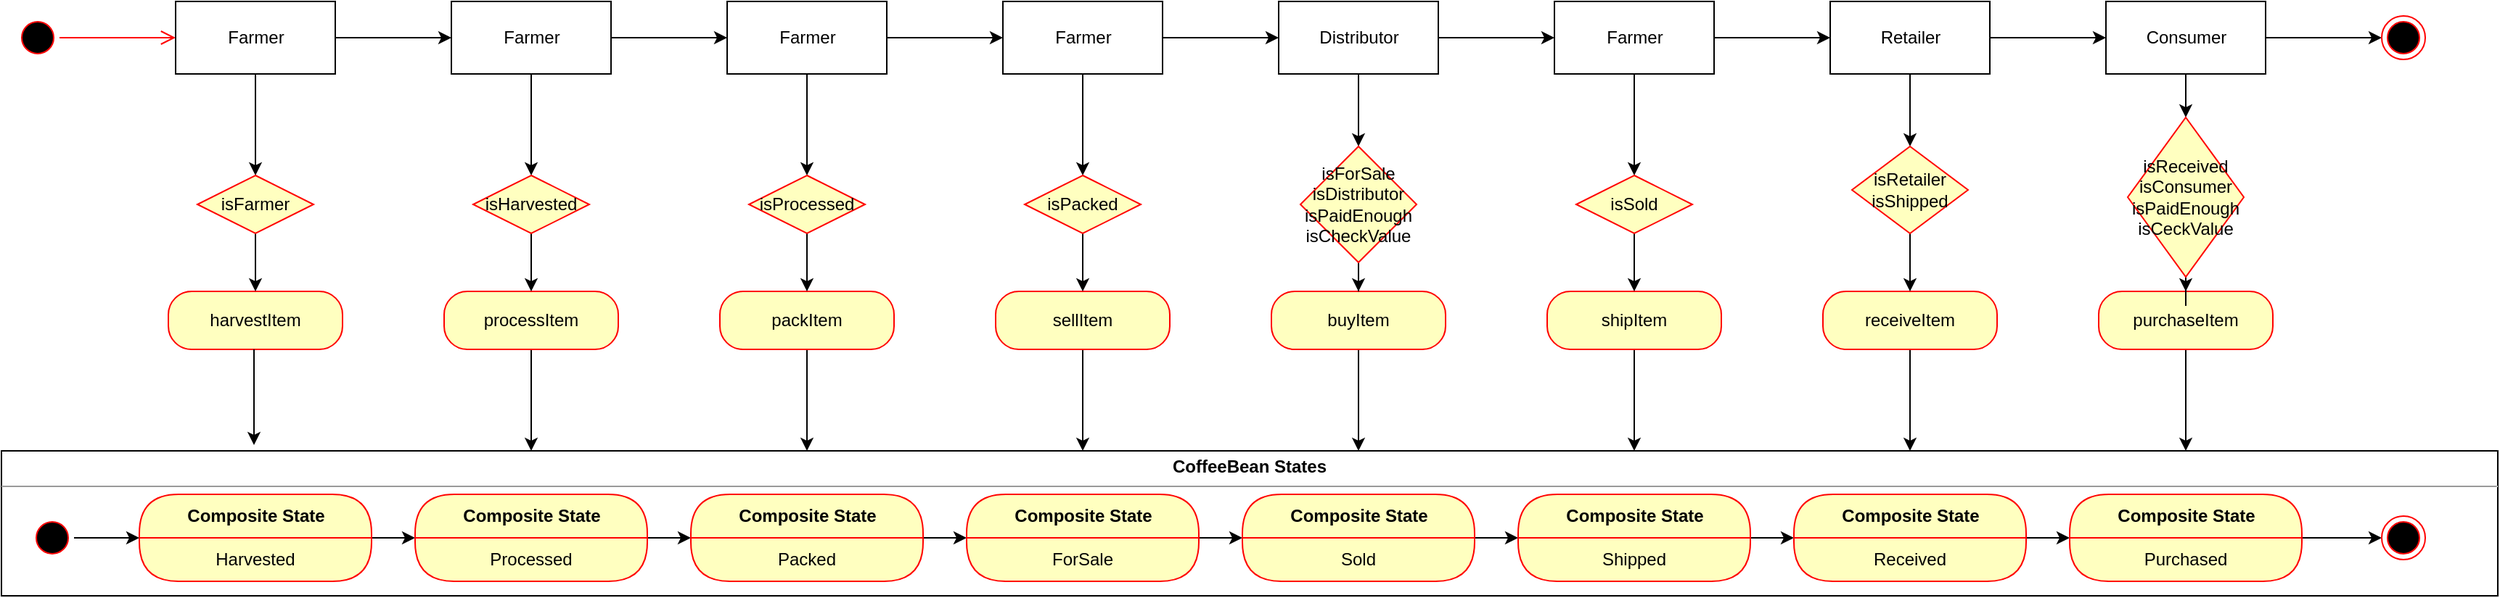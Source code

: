 <mxfile version="12.9.3" type="device"><diagram name="Page-1" id="e7e014a7-5840-1c2e-5031-d8a46d1fe8dd"><mxGraphModel dx="1977" dy="1207" grid="1" gridSize="10" guides="1" tooltips="1" connect="1" arrows="1" fold="1" page="1" pageScale="1" pageWidth="1169" pageHeight="826" background="#ffffff" math="0" shadow="0"><root><mxCell id="0"/><mxCell id="1" parent="0"/><mxCell id="FXkfjII4rVjHwVzasE3s-61" value="&lt;p style=&quot;margin: 0px ; margin-top: 4px ; text-align: center&quot;&gt;&lt;b&gt;CoffeeBean States&lt;/b&gt;&lt;/p&gt;&lt;hr size=&quot;1&quot;&gt;&lt;div style=&quot;height: 2px&quot;&gt;&lt;/div&gt;" style="verticalAlign=top;align=left;overflow=fill;fontSize=12;fontFamily=Helvetica;html=1;" vertex="1" parent="1"><mxGeometry x="20" y="440" width="1720" height="100" as="geometry"/></mxCell><mxCell id="FXkfjII4rVjHwVzasE3s-44" value="harvestItem" style="rounded=1;whiteSpace=wrap;html=1;arcSize=40;fontColor=#000000;fillColor=#ffffc0;strokeColor=#ff0000;" vertex="1" parent="1"><mxGeometry x="135" y="330" width="120" height="40" as="geometry"/></mxCell><mxCell id="FXkfjII4rVjHwVzasE3s-132" value="" style="edgeStyle=orthogonalEdgeStyle;rounded=0;orthogonalLoop=1;jettySize=auto;html=1;" edge="1" parent="1" source="FXkfjII4rVjHwVzasE3s-68" target="FXkfjII4rVjHwVzasE3s-61"><mxGeometry relative="1" as="geometry"><Array as="points"><mxPoint x="385" y="430"/><mxPoint x="385" y="430"/></Array></mxGeometry></mxCell><mxCell id="FXkfjII4rVjHwVzasE3s-68" value="processItem" style="rounded=1;whiteSpace=wrap;html=1;arcSize=40;fontColor=#000000;fillColor=#ffffc0;strokeColor=#ff0000;" vertex="1" parent="1"><mxGeometry x="325" y="330" width="120" height="40" as="geometry"/></mxCell><mxCell id="FXkfjII4rVjHwVzasE3s-133" value="" style="edgeStyle=orthogonalEdgeStyle;rounded=0;orthogonalLoop=1;jettySize=auto;html=1;" edge="1" parent="1" source="FXkfjII4rVjHwVzasE3s-74" target="FXkfjII4rVjHwVzasE3s-61"><mxGeometry relative="1" as="geometry"><Array as="points"><mxPoint x="575" y="430"/><mxPoint x="575" y="430"/></Array></mxGeometry></mxCell><mxCell id="FXkfjII4rVjHwVzasE3s-74" value="packItem" style="rounded=1;whiteSpace=wrap;html=1;arcSize=40;fontColor=#000000;fillColor=#ffffc0;strokeColor=#ff0000;" vertex="1" parent="1"><mxGeometry x="515" y="330" width="120" height="40" as="geometry"/></mxCell><mxCell id="FXkfjII4rVjHwVzasE3s-134" value="" style="edgeStyle=orthogonalEdgeStyle;rounded=0;orthogonalLoop=1;jettySize=auto;html=1;" edge="1" parent="1" source="FXkfjII4rVjHwVzasE3s-85" target="FXkfjII4rVjHwVzasE3s-61"><mxGeometry relative="1" as="geometry"><Array as="points"><mxPoint x="765" y="430"/><mxPoint x="765" y="430"/></Array></mxGeometry></mxCell><mxCell id="FXkfjII4rVjHwVzasE3s-85" value="sellItem" style="rounded=1;whiteSpace=wrap;html=1;arcSize=40;fontColor=#000000;fillColor=#ffffc0;strokeColor=#ff0000;" vertex="1" parent="1"><mxGeometry x="705" y="330" width="120" height="40" as="geometry"/></mxCell><mxCell id="FXkfjII4rVjHwVzasE3s-135" value="" style="edgeStyle=orthogonalEdgeStyle;rounded=0;orthogonalLoop=1;jettySize=auto;html=1;" edge="1" parent="1" source="FXkfjII4rVjHwVzasE3s-90" target="FXkfjII4rVjHwVzasE3s-61"><mxGeometry relative="1" as="geometry"><Array as="points"><mxPoint x="955" y="410"/><mxPoint x="955" y="410"/></Array></mxGeometry></mxCell><mxCell id="FXkfjII4rVjHwVzasE3s-90" value="buyItem" style="rounded=1;whiteSpace=wrap;html=1;arcSize=40;fontColor=#000000;fillColor=#ffffc0;strokeColor=#ff0000;" vertex="1" parent="1"><mxGeometry x="895" y="330" width="120" height="40" as="geometry"/></mxCell><mxCell id="FXkfjII4rVjHwVzasE3s-136" value="" style="edgeStyle=orthogonalEdgeStyle;rounded=0;orthogonalLoop=1;jettySize=auto;html=1;" edge="1" parent="1" source="FXkfjII4rVjHwVzasE3s-97" target="FXkfjII4rVjHwVzasE3s-61"><mxGeometry relative="1" as="geometry"><Array as="points"><mxPoint x="1145" y="430"/><mxPoint x="1145" y="430"/></Array></mxGeometry></mxCell><mxCell id="FXkfjII4rVjHwVzasE3s-97" value="shipItem" style="rounded=1;whiteSpace=wrap;html=1;arcSize=40;fontColor=#000000;fillColor=#ffffc0;strokeColor=#ff0000;" vertex="1" parent="1"><mxGeometry x="1085" y="330" width="120" height="40" as="geometry"/></mxCell><mxCell id="FXkfjII4rVjHwVzasE3s-137" value="" style="edgeStyle=orthogonalEdgeStyle;rounded=0;orthogonalLoop=1;jettySize=auto;html=1;" edge="1" parent="1" source="FXkfjII4rVjHwVzasE3s-99" target="FXkfjII4rVjHwVzasE3s-61"><mxGeometry relative="1" as="geometry"><Array as="points"><mxPoint x="1335" y="410"/><mxPoint x="1335" y="410"/></Array></mxGeometry></mxCell><mxCell id="FXkfjII4rVjHwVzasE3s-99" value="receiveItem" style="rounded=1;whiteSpace=wrap;html=1;arcSize=40;fontColor=#000000;fillColor=#ffffc0;strokeColor=#ff0000;" vertex="1" parent="1"><mxGeometry x="1275" y="330" width="120" height="40" as="geometry"/></mxCell><mxCell id="FXkfjII4rVjHwVzasE3s-138" value="" style="edgeStyle=orthogonalEdgeStyle;rounded=0;orthogonalLoop=1;jettySize=auto;html=1;" edge="1" parent="1" source="FXkfjII4rVjHwVzasE3s-103" target="FXkfjII4rVjHwVzasE3s-61"><mxGeometry relative="1" as="geometry"><Array as="points"><mxPoint x="1525" y="420"/><mxPoint x="1525" y="420"/></Array></mxGeometry></mxCell><mxCell id="FXkfjII4rVjHwVzasE3s-103" value="purchaseItem" style="rounded=1;whiteSpace=wrap;html=1;arcSize=40;fontColor=#000000;fillColor=#ffffc0;strokeColor=#ff0000;" vertex="1" parent="1"><mxGeometry x="1465" y="330" width="120" height="40" as="geometry"/></mxCell><mxCell id="FXkfjII4rVjHwVzasE3s-46" value="" style="ellipse;html=1;shape=startState;fillColor=#000000;strokeColor=#ff0000;" vertex="1" parent="1"><mxGeometry x="30" y="140" width="30" height="30" as="geometry"/></mxCell><mxCell id="FXkfjII4rVjHwVzasE3s-47" value="" style="edgeStyle=orthogonalEdgeStyle;html=1;verticalAlign=bottom;endArrow=open;endSize=8;strokeColor=#ff0000;" edge="1" source="FXkfjII4rVjHwVzasE3s-46" parent="1"><mxGeometry relative="1" as="geometry"><mxPoint x="140" y="155" as="targetPoint"/></mxGeometry></mxCell><mxCell id="FXkfjII4rVjHwVzasE3s-59" value="" style="edgeStyle=orthogonalEdgeStyle;rounded=0;orthogonalLoop=1;jettySize=auto;html=1;" edge="1" parent="1" source="FXkfjII4rVjHwVzasE3s-48" target="FXkfjII4rVjHwVzasE3s-56"><mxGeometry relative="1" as="geometry"/></mxCell><mxCell id="FXkfjII4rVjHwVzasE3s-106" value="" style="edgeStyle=orthogonalEdgeStyle;rounded=0;orthogonalLoop=1;jettySize=auto;html=1;" edge="1" parent="1" source="FXkfjII4rVjHwVzasE3s-48" target="FXkfjII4rVjHwVzasE3s-49"><mxGeometry relative="1" as="geometry"/></mxCell><mxCell id="FXkfjII4rVjHwVzasE3s-48" value="Farmer" style="html=1;" vertex="1" parent="1"><mxGeometry x="140" y="130" width="110" height="50" as="geometry"/></mxCell><mxCell id="FXkfjII4rVjHwVzasE3s-69" value="" style="edgeStyle=orthogonalEdgeStyle;rounded=0;orthogonalLoop=1;jettySize=auto;html=1;" edge="1" parent="1" source="FXkfjII4rVjHwVzasE3s-49" target="FXkfjII4rVjHwVzasE3s-67"><mxGeometry relative="1" as="geometry"/></mxCell><mxCell id="FXkfjII4rVjHwVzasE3s-107" value="" style="edgeStyle=orthogonalEdgeStyle;rounded=0;orthogonalLoop=1;jettySize=auto;html=1;" edge="1" parent="1" source="FXkfjII4rVjHwVzasE3s-49" target="FXkfjII4rVjHwVzasE3s-50"><mxGeometry relative="1" as="geometry"/></mxCell><mxCell id="FXkfjII4rVjHwVzasE3s-49" value="Farmer" style="html=1;" vertex="1" parent="1"><mxGeometry x="330" y="130" width="110" height="50" as="geometry"/></mxCell><mxCell id="FXkfjII4rVjHwVzasE3s-75" value="" style="edgeStyle=orthogonalEdgeStyle;rounded=0;orthogonalLoop=1;jettySize=auto;html=1;" edge="1" parent="1" source="FXkfjII4rVjHwVzasE3s-50" target="FXkfjII4rVjHwVzasE3s-73"><mxGeometry relative="1" as="geometry"/></mxCell><mxCell id="FXkfjII4rVjHwVzasE3s-108" value="" style="edgeStyle=orthogonalEdgeStyle;rounded=0;orthogonalLoop=1;jettySize=auto;html=1;" edge="1" parent="1" source="FXkfjII4rVjHwVzasE3s-50" target="FXkfjII4rVjHwVzasE3s-51"><mxGeometry relative="1" as="geometry"/></mxCell><mxCell id="FXkfjII4rVjHwVzasE3s-50" value="Farmer" style="html=1;" vertex="1" parent="1"><mxGeometry x="520" y="130" width="110" height="50" as="geometry"/></mxCell><mxCell id="FXkfjII4rVjHwVzasE3s-86" value="" style="edgeStyle=orthogonalEdgeStyle;rounded=0;orthogonalLoop=1;jettySize=auto;html=1;" edge="1" parent="1" source="FXkfjII4rVjHwVzasE3s-51" target="FXkfjII4rVjHwVzasE3s-77"><mxGeometry relative="1" as="geometry"/></mxCell><mxCell id="FXkfjII4rVjHwVzasE3s-109" value="" style="edgeStyle=orthogonalEdgeStyle;rounded=0;orthogonalLoop=1;jettySize=auto;html=1;" edge="1" parent="1" source="FXkfjII4rVjHwVzasE3s-51" target="FXkfjII4rVjHwVzasE3s-52"><mxGeometry relative="1" as="geometry"/></mxCell><mxCell id="FXkfjII4rVjHwVzasE3s-51" value="Farmer" style="html=1;" vertex="1" parent="1"><mxGeometry x="710" y="130" width="110" height="50" as="geometry"/></mxCell><mxCell id="FXkfjII4rVjHwVzasE3s-110" value="" style="edgeStyle=orthogonalEdgeStyle;rounded=0;orthogonalLoop=1;jettySize=auto;html=1;" edge="1" parent="1" source="FXkfjII4rVjHwVzasE3s-52" target="FXkfjII4rVjHwVzasE3s-53"><mxGeometry relative="1" as="geometry"/></mxCell><mxCell id="FXkfjII4rVjHwVzasE3s-116" value="" style="edgeStyle=orthogonalEdgeStyle;rounded=0;orthogonalLoop=1;jettySize=auto;html=1;" edge="1" parent="1" source="FXkfjII4rVjHwVzasE3s-52" target="FXkfjII4rVjHwVzasE3s-89"><mxGeometry relative="1" as="geometry"/></mxCell><mxCell id="FXkfjII4rVjHwVzasE3s-52" value="Distributor" style="html=1;" vertex="1" parent="1"><mxGeometry x="900" y="130" width="110" height="50" as="geometry"/></mxCell><mxCell id="FXkfjII4rVjHwVzasE3s-111" value="" style="edgeStyle=orthogonalEdgeStyle;rounded=0;orthogonalLoop=1;jettySize=auto;html=1;" edge="1" parent="1" source="FXkfjII4rVjHwVzasE3s-53" target="FXkfjII4rVjHwVzasE3s-54"><mxGeometry relative="1" as="geometry"/></mxCell><mxCell id="FXkfjII4rVjHwVzasE3s-118" value="" style="edgeStyle=orthogonalEdgeStyle;rounded=0;orthogonalLoop=1;jettySize=auto;html=1;" edge="1" parent="1" source="FXkfjII4rVjHwVzasE3s-53" target="FXkfjII4rVjHwVzasE3s-96"><mxGeometry relative="1" as="geometry"/></mxCell><mxCell id="FXkfjII4rVjHwVzasE3s-53" value="Farmer" style="html=1;" vertex="1" parent="1"><mxGeometry x="1090" y="130" width="110" height="50" as="geometry"/></mxCell><mxCell id="FXkfjII4rVjHwVzasE3s-112" value="" style="edgeStyle=orthogonalEdgeStyle;rounded=0;orthogonalLoop=1;jettySize=auto;html=1;" edge="1" parent="1" source="FXkfjII4rVjHwVzasE3s-54" target="FXkfjII4rVjHwVzasE3s-55"><mxGeometry relative="1" as="geometry"/></mxCell><mxCell id="FXkfjII4rVjHwVzasE3s-120" value="" style="edgeStyle=orthogonalEdgeStyle;rounded=0;orthogonalLoop=1;jettySize=auto;html=1;" edge="1" parent="1" source="FXkfjII4rVjHwVzasE3s-54" target="FXkfjII4rVjHwVzasE3s-98"><mxGeometry relative="1" as="geometry"/></mxCell><mxCell id="FXkfjII4rVjHwVzasE3s-54" value="Retailer" style="html=1;" vertex="1" parent="1"><mxGeometry x="1280" y="130" width="110" height="50" as="geometry"/></mxCell><mxCell id="FXkfjII4rVjHwVzasE3s-114" value="" style="edgeStyle=orthogonalEdgeStyle;rounded=0;orthogonalLoop=1;jettySize=auto;html=1;" edge="1" parent="1" source="FXkfjII4rVjHwVzasE3s-55" target="FXkfjII4rVjHwVzasE3s-113"><mxGeometry relative="1" as="geometry"/></mxCell><mxCell id="FXkfjII4rVjHwVzasE3s-122" value="" style="edgeStyle=orthogonalEdgeStyle;rounded=0;orthogonalLoop=1;jettySize=auto;html=1;" edge="1" parent="1" source="FXkfjII4rVjHwVzasE3s-55" target="FXkfjII4rVjHwVzasE3s-102"><mxGeometry relative="1" as="geometry"/></mxCell><mxCell id="FXkfjII4rVjHwVzasE3s-55" value="Consumer" style="html=1;" vertex="1" parent="1"><mxGeometry x="1470" y="130" width="110" height="50" as="geometry"/></mxCell><mxCell id="FXkfjII4rVjHwVzasE3s-60" value="" style="edgeStyle=orthogonalEdgeStyle;rounded=0;orthogonalLoop=1;jettySize=auto;html=1;" edge="1" parent="1" source="FXkfjII4rVjHwVzasE3s-56" target="FXkfjII4rVjHwVzasE3s-44"><mxGeometry relative="1" as="geometry"/></mxCell><mxCell id="FXkfjII4rVjHwVzasE3s-56" value="isFarmer" style="rhombus;whiteSpace=wrap;html=1;fillColor=#ffffc0;strokeColor=#ff0000;" vertex="1" parent="1"><mxGeometry x="155" y="250" width="80" height="40" as="geometry"/></mxCell><mxCell id="FXkfjII4rVjHwVzasE3s-70" value="" style="edgeStyle=orthogonalEdgeStyle;rounded=0;orthogonalLoop=1;jettySize=auto;html=1;" edge="1" parent="1" source="FXkfjII4rVjHwVzasE3s-67" target="FXkfjII4rVjHwVzasE3s-68"><mxGeometry relative="1" as="geometry"/></mxCell><mxCell id="FXkfjII4rVjHwVzasE3s-67" value="isHarvested" style="rhombus;whiteSpace=wrap;html=1;fillColor=#ffffc0;strokeColor=#ff0000;" vertex="1" parent="1"><mxGeometry x="345" y="250" width="80" height="40" as="geometry"/></mxCell><mxCell id="FXkfjII4rVjHwVzasE3s-76" value="" style="edgeStyle=orthogonalEdgeStyle;rounded=0;orthogonalLoop=1;jettySize=auto;html=1;" edge="1" parent="1" source="FXkfjII4rVjHwVzasE3s-73" target="FXkfjII4rVjHwVzasE3s-74"><mxGeometry relative="1" as="geometry"/></mxCell><mxCell id="FXkfjII4rVjHwVzasE3s-73" value="isProcessed" style="rhombus;whiteSpace=wrap;html=1;fillColor=#ffffc0;strokeColor=#ff0000;" vertex="1" parent="1"><mxGeometry x="535" y="250" width="80" height="40" as="geometry"/></mxCell><mxCell id="FXkfjII4rVjHwVzasE3s-87" value="" style="edgeStyle=orthogonalEdgeStyle;rounded=0;orthogonalLoop=1;jettySize=auto;html=1;" edge="1" parent="1" source="FXkfjII4rVjHwVzasE3s-77" target="FXkfjII4rVjHwVzasE3s-85"><mxGeometry relative="1" as="geometry"/></mxCell><mxCell id="FXkfjII4rVjHwVzasE3s-77" value="isPacked" style="rhombus;whiteSpace=wrap;html=1;fillColor=#ffffc0;strokeColor=#ff0000;" vertex="1" parent="1"><mxGeometry x="725" y="250" width="80" height="40" as="geometry"/></mxCell><mxCell id="FXkfjII4rVjHwVzasE3s-117" value="" style="edgeStyle=orthogonalEdgeStyle;rounded=0;orthogonalLoop=1;jettySize=auto;html=1;" edge="1" parent="1" source="FXkfjII4rVjHwVzasE3s-89" target="FXkfjII4rVjHwVzasE3s-90"><mxGeometry relative="1" as="geometry"/></mxCell><mxCell id="FXkfjII4rVjHwVzasE3s-89" value="isForSale&lt;br&gt;isDistributor&lt;br&gt;isPaidEnough&lt;br&gt;isCheckValue" style="rhombus;whiteSpace=wrap;html=1;fillColor=#ffffc0;strokeColor=#ff0000;" vertex="1" parent="1"><mxGeometry x="915" y="230" width="80" height="80" as="geometry"/></mxCell><mxCell id="FXkfjII4rVjHwVzasE3s-119" value="" style="edgeStyle=orthogonalEdgeStyle;rounded=0;orthogonalLoop=1;jettySize=auto;html=1;" edge="1" parent="1" source="FXkfjII4rVjHwVzasE3s-96" target="FXkfjII4rVjHwVzasE3s-97"><mxGeometry relative="1" as="geometry"/></mxCell><mxCell id="FXkfjII4rVjHwVzasE3s-96" value="isSold" style="rhombus;whiteSpace=wrap;html=1;fillColor=#ffffc0;strokeColor=#ff0000;" vertex="1" parent="1"><mxGeometry x="1105" y="250" width="80" height="40" as="geometry"/></mxCell><mxCell id="FXkfjII4rVjHwVzasE3s-121" value="" style="edgeStyle=orthogonalEdgeStyle;rounded=0;orthogonalLoop=1;jettySize=auto;html=1;" edge="1" parent="1" source="FXkfjII4rVjHwVzasE3s-98" target="FXkfjII4rVjHwVzasE3s-99"><mxGeometry relative="1" as="geometry"/></mxCell><mxCell id="FXkfjII4rVjHwVzasE3s-98" value="isRetailer&lt;br&gt;isShipped" style="rhombus;whiteSpace=wrap;html=1;fillColor=#ffffc0;strokeColor=#ff0000;" vertex="1" parent="1"><mxGeometry x="1295" y="230" width="80" height="60" as="geometry"/></mxCell><mxCell id="FXkfjII4rVjHwVzasE3s-123" value="" style="edgeStyle=orthogonalEdgeStyle;rounded=0;orthogonalLoop=1;jettySize=auto;html=1;" edge="1" parent="1" source="FXkfjII4rVjHwVzasE3s-102" target="FXkfjII4rVjHwVzasE3s-103"><mxGeometry relative="1" as="geometry"/></mxCell><mxCell id="FXkfjII4rVjHwVzasE3s-102" value="isReceived&lt;br&gt;isConsumer&lt;br&gt;isPaidEnough&lt;br&gt;isCeckValue" style="rhombus;whiteSpace=wrap;html=1;fillColor=#ffffc0;strokeColor=#ff0000;" vertex="1" parent="1"><mxGeometry x="1485" y="210" width="80" height="110" as="geometry"/></mxCell><mxCell id="FXkfjII4rVjHwVzasE3s-124" value="" style="edgeStyle=orthogonalEdgeStyle;rounded=0;orthogonalLoop=1;jettySize=auto;html=1;entryX=0;entryY=0;entryDx=0;entryDy=0;" edge="1" parent="1" source="FXkfjII4rVjHwVzasE3s-41" target="FXkfjII4rVjHwVzasE3s-80"><mxGeometry relative="1" as="geometry"><Array as="points"><mxPoint x="295" y="500"/><mxPoint x="295" y="500"/></Array></mxGeometry></mxCell><mxCell id="FXkfjII4rVjHwVzasE3s-41" value="Composite State" style="swimlane;html=1;fontStyle=1;align=center;verticalAlign=middle;childLayout=stackLayout;horizontal=1;startSize=30;horizontalStack=0;resizeParent=0;resizeLast=1;container=0;fontColor=#000000;collapsible=0;rounded=1;arcSize=30;strokeColor=#ff0000;fillColor=#ffffc0;swimlaneFillColor=#ffffc0;dropTarget=0;" vertex="1" parent="1"><mxGeometry x="115" y="470" width="160" height="60" as="geometry"/></mxCell><mxCell id="FXkfjII4rVjHwVzasE3s-42" value="Harvested" style="text;html=1;strokeColor=none;fillColor=none;align=center;verticalAlign=middle;spacingLeft=4;spacingRight=4;whiteSpace=wrap;overflow=hidden;rotatable=0;fontColor=#000000;" vertex="1" parent="FXkfjII4rVjHwVzasE3s-41"><mxGeometry y="30" width="160" height="30" as="geometry"/></mxCell><mxCell id="FXkfjII4rVjHwVzasE3s-64" value="" style="edgeStyle=orthogonalEdgeStyle;rounded=0;orthogonalLoop=1;jettySize=auto;html=1;entryX=0;entryY=0;entryDx=0;entryDy=0;" edge="1" parent="1" source="FXkfjII4rVjHwVzasE3s-62" target="FXkfjII4rVjHwVzasE3s-42"><mxGeometry relative="1" as="geometry"><Array as="points"><mxPoint x="100" y="500"/><mxPoint x="100" y="500"/></Array></mxGeometry></mxCell><mxCell id="FXkfjII4rVjHwVzasE3s-62" value="" style="ellipse;html=1;shape=startState;fillColor=#000000;strokeColor=#ff0000;" vertex="1" parent="1"><mxGeometry x="40" y="485" width="30" height="30" as="geometry"/></mxCell><mxCell id="FXkfjII4rVjHwVzasE3s-66" value="" style="edgeStyle=orthogonalEdgeStyle;rounded=0;orthogonalLoop=1;jettySize=auto;html=1;" edge="1" parent="1"><mxGeometry relative="1" as="geometry"><mxPoint x="194" y="370" as="sourcePoint"/><mxPoint x="194" y="436" as="targetPoint"/></mxGeometry></mxCell><mxCell id="FXkfjII4rVjHwVzasE3s-125" value="" style="edgeStyle=orthogonalEdgeStyle;rounded=0;orthogonalLoop=1;jettySize=auto;html=1;" edge="1" parent="1" source="FXkfjII4rVjHwVzasE3s-79" target="FXkfjII4rVjHwVzasE3s-82"><mxGeometry relative="1" as="geometry"><Array as="points"><mxPoint x="490" y="500"/><mxPoint x="490" y="500"/></Array></mxGeometry></mxCell><mxCell id="FXkfjII4rVjHwVzasE3s-79" value="Composite State" style="swimlane;html=1;fontStyle=1;align=center;verticalAlign=middle;childLayout=stackLayout;horizontal=1;startSize=30;horizontalStack=0;resizeParent=0;resizeLast=1;container=0;fontColor=#000000;collapsible=0;rounded=1;arcSize=30;strokeColor=#ff0000;fillColor=#ffffc0;swimlaneFillColor=#ffffc0;dropTarget=0;" vertex="1" parent="1"><mxGeometry x="305" y="470" width="160" height="60" as="geometry"/></mxCell><mxCell id="FXkfjII4rVjHwVzasE3s-80" value="Processed" style="text;html=1;strokeColor=none;fillColor=none;align=center;verticalAlign=middle;spacingLeft=4;spacingRight=4;whiteSpace=wrap;overflow=hidden;rotatable=0;fontColor=#000000;" vertex="1" parent="FXkfjII4rVjHwVzasE3s-79"><mxGeometry y="30" width="160" height="30" as="geometry"/></mxCell><mxCell id="FXkfjII4rVjHwVzasE3s-126" value="" style="edgeStyle=orthogonalEdgeStyle;rounded=0;orthogonalLoop=1;jettySize=auto;html=1;" edge="1" parent="1" source="FXkfjII4rVjHwVzasE3s-81" target="FXkfjII4rVjHwVzasE3s-84"><mxGeometry relative="1" as="geometry"><Array as="points"><mxPoint x="685" y="500"/><mxPoint x="685" y="500"/></Array></mxGeometry></mxCell><mxCell id="FXkfjII4rVjHwVzasE3s-81" value="Composite State" style="swimlane;html=1;fontStyle=1;align=center;verticalAlign=middle;childLayout=stackLayout;horizontal=1;startSize=30;horizontalStack=0;resizeParent=0;resizeLast=1;container=0;fontColor=#000000;collapsible=0;rounded=1;arcSize=30;strokeColor=#ff0000;fillColor=#ffffc0;swimlaneFillColor=#ffffc0;dropTarget=0;" vertex="1" parent="1"><mxGeometry x="495" y="470" width="160" height="60" as="geometry"/></mxCell><mxCell id="FXkfjII4rVjHwVzasE3s-82" value="Packed" style="text;html=1;strokeColor=none;fillColor=none;align=center;verticalAlign=middle;spacingLeft=4;spacingRight=4;whiteSpace=wrap;overflow=hidden;rotatable=0;fontColor=#000000;" vertex="1" parent="FXkfjII4rVjHwVzasE3s-81"><mxGeometry y="30" width="160" height="30" as="geometry"/></mxCell><mxCell id="FXkfjII4rVjHwVzasE3s-127" value="" style="edgeStyle=orthogonalEdgeStyle;rounded=0;orthogonalLoop=1;jettySize=auto;html=1;" edge="1" parent="1" source="FXkfjII4rVjHwVzasE3s-83" target="FXkfjII4rVjHwVzasE3s-92"><mxGeometry relative="1" as="geometry"><Array as="points"><mxPoint x="875" y="500"/><mxPoint x="875" y="500"/></Array></mxGeometry></mxCell><mxCell id="FXkfjII4rVjHwVzasE3s-83" value="Composite State" style="swimlane;html=1;fontStyle=1;align=center;verticalAlign=middle;childLayout=stackLayout;horizontal=1;startSize=30;horizontalStack=0;resizeParent=0;resizeLast=1;container=0;fontColor=#000000;collapsible=0;rounded=1;arcSize=30;strokeColor=#ff0000;fillColor=#ffffc0;swimlaneFillColor=#ffffc0;dropTarget=0;" vertex="1" parent="1"><mxGeometry x="685" y="470" width="160" height="60" as="geometry"/></mxCell><mxCell id="FXkfjII4rVjHwVzasE3s-84" value="ForSale" style="text;html=1;strokeColor=none;fillColor=none;align=center;verticalAlign=middle;spacingLeft=4;spacingRight=4;whiteSpace=wrap;overflow=hidden;rotatable=0;fontColor=#000000;" vertex="1" parent="FXkfjII4rVjHwVzasE3s-83"><mxGeometry y="30" width="160" height="30" as="geometry"/></mxCell><mxCell id="FXkfjII4rVjHwVzasE3s-128" value="" style="edgeStyle=orthogonalEdgeStyle;rounded=0;orthogonalLoop=1;jettySize=auto;html=1;" edge="1" parent="1" source="FXkfjII4rVjHwVzasE3s-91" target="FXkfjII4rVjHwVzasE3s-95"><mxGeometry relative="1" as="geometry"><Array as="points"><mxPoint x="1065" y="500"/><mxPoint x="1065" y="500"/></Array></mxGeometry></mxCell><mxCell id="FXkfjII4rVjHwVzasE3s-91" value="Composite State" style="swimlane;html=1;fontStyle=1;align=center;verticalAlign=middle;childLayout=stackLayout;horizontal=1;startSize=30;horizontalStack=0;resizeParent=0;resizeLast=1;container=0;fontColor=#000000;collapsible=0;rounded=1;arcSize=30;strokeColor=#ff0000;fillColor=#ffffc0;swimlaneFillColor=#ffffc0;dropTarget=0;" vertex="1" parent="1"><mxGeometry x="875" y="470" width="160" height="60" as="geometry"/></mxCell><mxCell id="FXkfjII4rVjHwVzasE3s-92" value="Sold" style="text;html=1;strokeColor=none;fillColor=none;align=center;verticalAlign=middle;spacingLeft=4;spacingRight=4;whiteSpace=wrap;overflow=hidden;rotatable=0;fontColor=#000000;" vertex="1" parent="FXkfjII4rVjHwVzasE3s-91"><mxGeometry y="30" width="160" height="30" as="geometry"/></mxCell><mxCell id="FXkfjII4rVjHwVzasE3s-129" value="" style="edgeStyle=orthogonalEdgeStyle;rounded=0;orthogonalLoop=1;jettySize=auto;html=1;" edge="1" parent="1" source="FXkfjII4rVjHwVzasE3s-94" target="FXkfjII4rVjHwVzasE3s-101"><mxGeometry relative="1" as="geometry"><Array as="points"><mxPoint x="1255" y="500"/><mxPoint x="1255" y="500"/></Array></mxGeometry></mxCell><mxCell id="FXkfjII4rVjHwVzasE3s-94" value="Composite State" style="swimlane;html=1;fontStyle=1;align=center;verticalAlign=middle;childLayout=stackLayout;horizontal=1;startSize=30;horizontalStack=0;resizeParent=0;resizeLast=1;container=0;fontColor=#000000;collapsible=0;rounded=1;arcSize=30;strokeColor=#ff0000;fillColor=#ffffc0;swimlaneFillColor=#ffffc0;dropTarget=0;" vertex="1" parent="1"><mxGeometry x="1065" y="470" width="160" height="60" as="geometry"/></mxCell><mxCell id="FXkfjII4rVjHwVzasE3s-95" value="Shipped" style="text;html=1;strokeColor=none;fillColor=none;align=center;verticalAlign=middle;spacingLeft=4;spacingRight=4;whiteSpace=wrap;overflow=hidden;rotatable=0;fontColor=#000000;" vertex="1" parent="FXkfjII4rVjHwVzasE3s-94"><mxGeometry y="30" width="160" height="30" as="geometry"/></mxCell><mxCell id="FXkfjII4rVjHwVzasE3s-130" value="" style="edgeStyle=orthogonalEdgeStyle;rounded=0;orthogonalLoop=1;jettySize=auto;html=1;" edge="1" parent="1" source="FXkfjII4rVjHwVzasE3s-100" target="FXkfjII4rVjHwVzasE3s-105"><mxGeometry relative="1" as="geometry"><Array as="points"><mxPoint x="1440" y="500"/><mxPoint x="1440" y="500"/></Array></mxGeometry></mxCell><mxCell id="FXkfjII4rVjHwVzasE3s-100" value="Composite State" style="swimlane;html=1;fontStyle=1;align=center;verticalAlign=middle;childLayout=stackLayout;horizontal=1;startSize=30;horizontalStack=0;resizeParent=0;resizeLast=1;container=0;fontColor=#000000;collapsible=0;rounded=1;arcSize=30;strokeColor=#ff0000;fillColor=#ffffc0;swimlaneFillColor=#ffffc0;dropTarget=0;" vertex="1" parent="1"><mxGeometry x="1255" y="470" width="160" height="60" as="geometry"/></mxCell><mxCell id="FXkfjII4rVjHwVzasE3s-101" value="Received" style="text;html=1;strokeColor=none;fillColor=none;align=center;verticalAlign=middle;spacingLeft=4;spacingRight=4;whiteSpace=wrap;overflow=hidden;rotatable=0;fontColor=#000000;" vertex="1" parent="FXkfjII4rVjHwVzasE3s-100"><mxGeometry y="30" width="160" height="30" as="geometry"/></mxCell><mxCell id="FXkfjII4rVjHwVzasE3s-131" value="" style="edgeStyle=orthogonalEdgeStyle;rounded=0;orthogonalLoop=1;jettySize=auto;html=1;" edge="1" parent="1" source="FXkfjII4rVjHwVzasE3s-104" target="FXkfjII4rVjHwVzasE3s-115"><mxGeometry relative="1" as="geometry"/></mxCell><mxCell id="FXkfjII4rVjHwVzasE3s-104" value="Composite State" style="swimlane;html=1;fontStyle=1;align=center;verticalAlign=middle;childLayout=stackLayout;horizontal=1;startSize=30;horizontalStack=0;resizeParent=0;resizeLast=1;container=0;fontColor=#000000;collapsible=0;rounded=1;arcSize=30;strokeColor=#ff0000;fillColor=#ffffc0;swimlaneFillColor=#ffffc0;dropTarget=0;" vertex="1" parent="1"><mxGeometry x="1445" y="470" width="160" height="60" as="geometry"/></mxCell><mxCell id="FXkfjII4rVjHwVzasE3s-105" value="Purchased" style="text;html=1;strokeColor=none;fillColor=none;align=center;verticalAlign=middle;spacingLeft=4;spacingRight=4;whiteSpace=wrap;overflow=hidden;rotatable=0;fontColor=#000000;" vertex="1" parent="FXkfjII4rVjHwVzasE3s-104"><mxGeometry y="30" width="160" height="30" as="geometry"/></mxCell><mxCell id="FXkfjII4rVjHwVzasE3s-113" value="" style="ellipse;html=1;shape=endState;fillColor=#000000;strokeColor=#ff0000;" vertex="1" parent="1"><mxGeometry x="1660" y="140" width="30" height="30" as="geometry"/></mxCell><mxCell id="FXkfjII4rVjHwVzasE3s-115" value="" style="ellipse;html=1;shape=endState;fillColor=#000000;strokeColor=#ff0000;" vertex="1" parent="1"><mxGeometry x="1660" y="485" width="30" height="30" as="geometry"/></mxCell></root></mxGraphModel></diagram></mxfile>